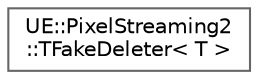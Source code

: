 digraph "Graphical Class Hierarchy"
{
 // INTERACTIVE_SVG=YES
 // LATEX_PDF_SIZE
  bgcolor="transparent";
  edge [fontname=Helvetica,fontsize=10,labelfontname=Helvetica,labelfontsize=10];
  node [fontname=Helvetica,fontsize=10,shape=box,height=0.2,width=0.4];
  rankdir="LR";
  Node0 [id="Node000000",label="UE::PixelStreaming2\l::TFakeDeleter\< T \>",height=0.2,width=0.4,color="grey40", fillcolor="white", style="filled",URL="$dd/d6c/structUE_1_1PixelStreaming2_1_1TFakeDeleter.html",tooltip=" "];
}
